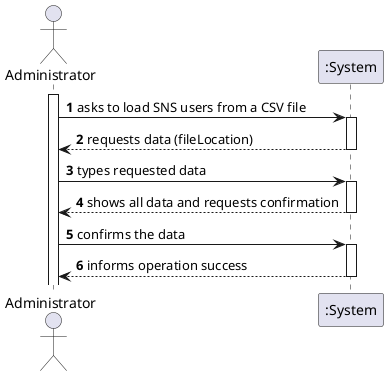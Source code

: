 @startuml
'https://plantuml.com/sequence-diagram

autonumber

actor "Administrator" as ADM

activate ADM
ADM -> ":System" : asks to load SNS users from a CSV file
activate ":System"
":System" --> ADM : requests data (fileLocation)
deactivate ":System"

ADM -> ":System" : types requested data
activate ":System"
":System" --> ADM : shows all data and requests confirmation
deactivate ":System"

ADM -> ":System" : confirms the data
activate ":System"
":System" --> ADM : informs operation success
deactivate ":System"
@enduml